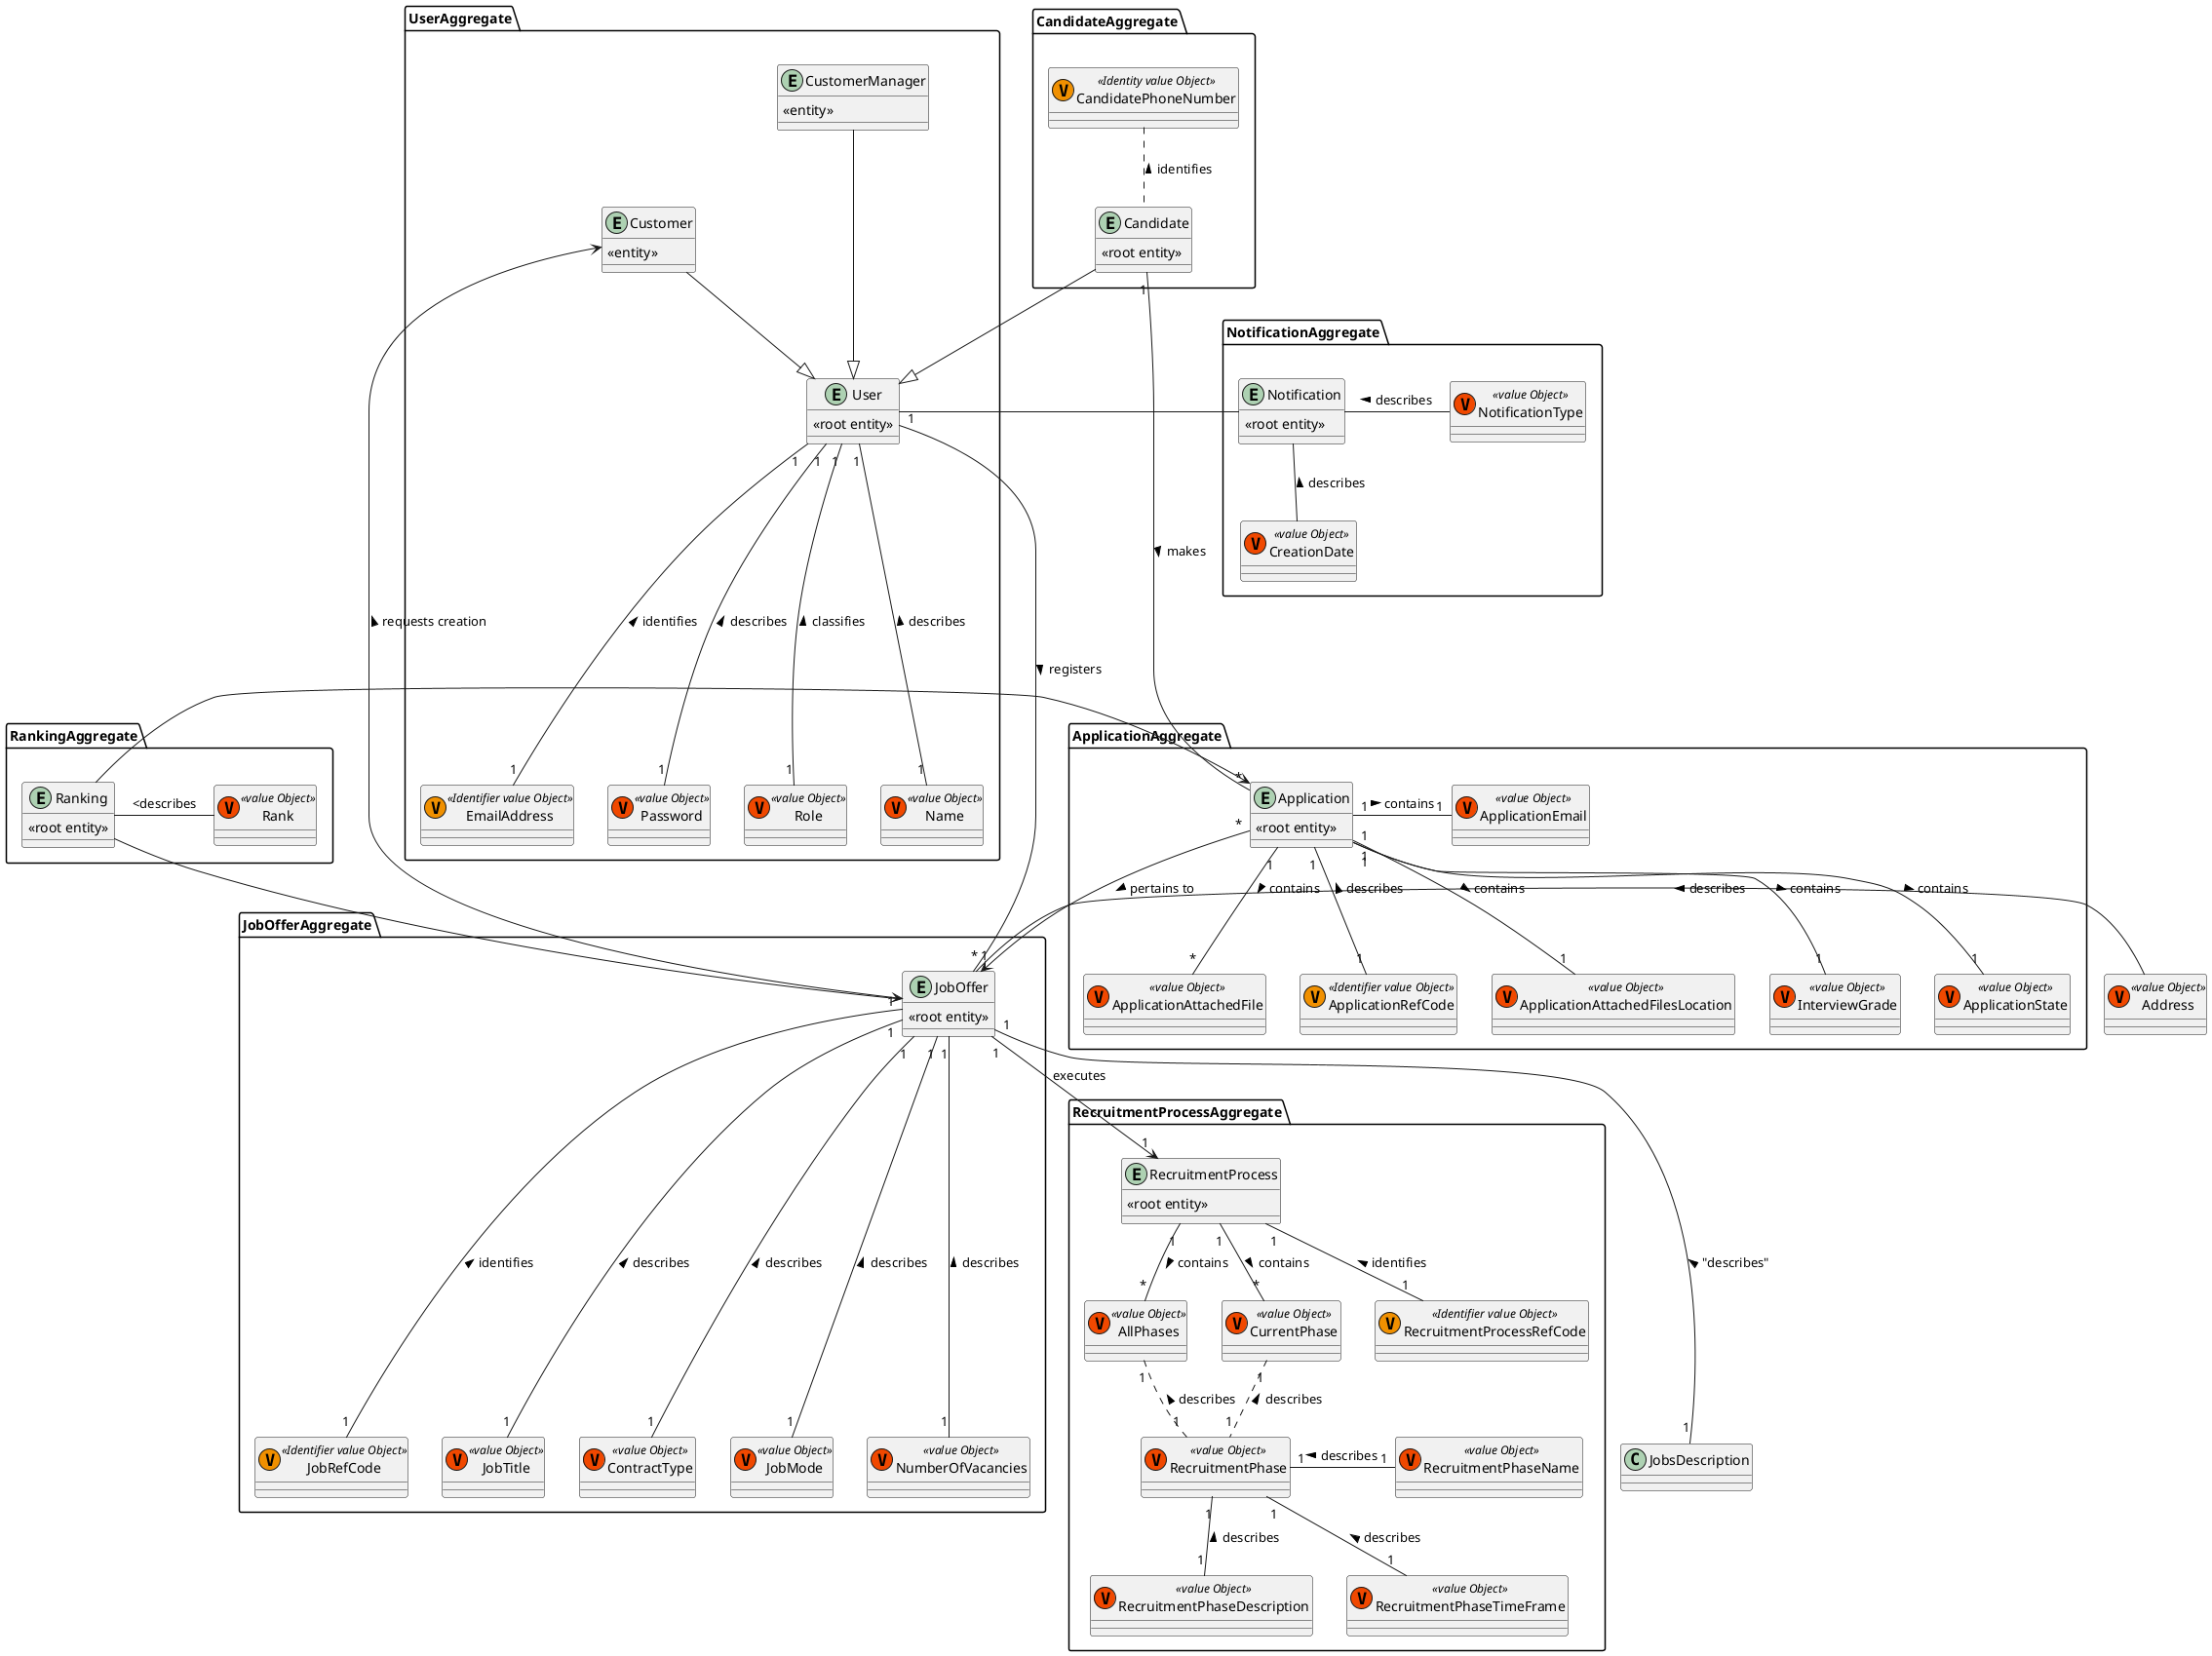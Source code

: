 @startuml
'https://plantuml.com/class--diagram

Package UserAggregate{
    Entity CustomerManager {
        <<entity>>
    }

    Entity Customer {
        <<entity>>
    }

    Entity User {
        <<root entity>>
    }

    Class EmailAddress <<(V,#f09000) Identifier value Object>>{}
    Class Password <<(V,#f04800) value Object>>{}
    Class Role  <<(V,#f04800) value Object>>{}
    Class Name <<(V,#f04800) value Object>>{}
}

Package CandidateAggregate{
    Entity Candidate {
        <<root entity>>
    }

    Class CandidatePhoneNumber <<(V,#f09000) Identity value Object>>{}
}

Package RecruitmentProcessAggregate{

    Entity RecruitmentProcess {
            <<root entity>>
    }

    Class CurrentPhase <<(V,#f04800) value Object>> {}
    Class AllPhases <<(V,#f04800) value Object>> {}


    Class RecruitmentPhase <<(V,#f04800) value Object>> {}
    Class RecruitmentProcessRefCode <<(V,#f09000) Identifier value Object>>{}
    Class RecruitmentPhaseName <<(V,#f04800) value Object>>{}
    Class RecruitmentPhaseDescription <<(V,#f04800) value Object>>{}
    Class RecruitmentPhaseTimeFrame <<(V,#f04800) value Object>>{}
}

Package JobOfferAggregate{
    Entity JobOffer {
        <<root entity>>
    }

    Class JobRefCode <<(V, #f09000) Identifier value Object>>{}
    Class JobTitle <<(V,#f04800) value Object>>{}
    Class ContractType  <<(V,#f04800) value Object>>{}
    Class JobMode <<(V,#f04800) value Object>>{}
    Class NumberOfVacancies <<(V,#f04800) value Object>>{}
}

Package NotificationAggregate{
    Entity Notification  {
            <<root entity>>
        }
    Class NotificationType <<(V,#f04800) value Object>>{}
    Class CreationDate <<(V,#f04800) value Object>>{}

}

Package ApplicationAggregate{

    Entity Application  {
        <<root entity>>
    }

    Class ApplicationAttachedFile <<(V,#f04800) value Object>>{}
    Class ApplicationRefCode <<(V,#f09000) Identifier value Object>>{}
    Class ApplicationAttachedFilesLocation <<(V,#f04800) value Object>>{}
    Class InterviewGrade <<(V,#f04800) value Object>>{}
    Class ApplicationState <<(V,#f04800) value Object>>{}
    Class ApplicationEmail <<(V,#f04800) value Object>>{}
}

Package RankingAggregate{
    Entity Ranking  {
            <<root entity>>
        }
    Class Rank <<(V,#f04800) value Object>>{}

}

Ranking - Rank : <describes

Ranking --> JobOffer
Ranking -> Application

Class Address  <<(V,#f04800) value Object>>{}


Notification -- CreationDate : < describes
Notification - NotificationType : < describes
Notification - User


User "1" ---- "1" EmailAddress : identifies <
User "1" ---- "1" Role : classifies <
User "1" ---- "1" Name : describes <
User "1" ---- "1" Password : describes <
User "1" -down---- "*" JobOffer : > registers

Customer --|> User
Customer <---- JobOffer : < requests creation

CustomerManager ---|> User

Candidate --|> User
Candidate "1" ----- "*" Application : > makes
Candidate .up- CandidatePhoneNumber : > identifies

JobOffer "1" ---- "1" JobRefCode : identifies <
JobOffer "1" ---- "1" JobTitle : describes <
JobOffer "1" ---- "1" ContractType : describes <
JobOffer "1" ---- "1" JobMode : describes <
JobOffer "1" ---- "1" NumberOfVacancies : describes <
JobOffer "1" ---- "1" JobsDescription : "describes" <
JobOffer - Address : < describes
JobOffer "1" --> "1" RecruitmentProcess : "executes"

Application "*" --> "1" JobOffer : > pertains to
Application "1" - "1" ApplicationEmail : > contains
Application "1" -- "1" ApplicationRefCode : describes <
Application "1" -- "*" ApplicationAttachedFile : > contains
Application "1" -- "1" ApplicationAttachedFilesLocation : > contains
Application "1" -- "1" ApplicationState : > contains
Application "1" -- "1" InterviewGrade : > contains

RecruitmentProcess "1" -- "*" CurrentPhase : contains >
RecruitmentProcess "1" -- "*" AllPhases : contains >
RecruitmentPhase "1" -up. "1" CurrentPhase : describes >
RecruitmentPhase "1" -up. "1" AllPhases : describes >
RecruitmentProcess "1" -- "1" RecruitmentProcessRefCode : identifies <
RecruitmentPhase "1" - "1" RecruitmentPhaseName : describes <
RecruitmentPhase "1" -- "1" RecruitmentPhaseDescription : describes <
RecruitmentPhase "1" -- "1" RecruitmentPhaseTimeFrame : describes <

@enduml